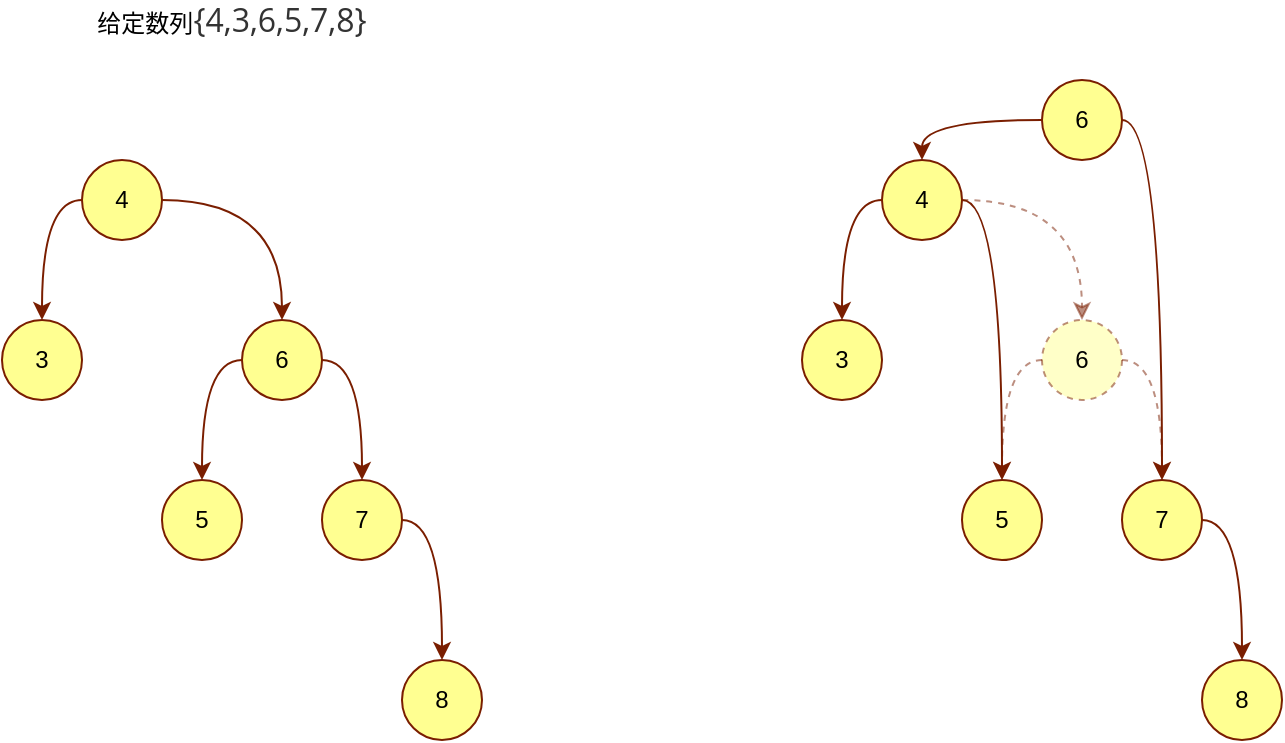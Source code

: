 <mxfile version="15.3.8" type="device" pages="3"><diagram id="P2EMpcazyTpAC0KITGIx" name="左旋转"><mxGraphModel dx="786" dy="572" grid="1" gridSize="10" guides="1" tooltips="1" connect="1" arrows="1" fold="1" page="1" pageScale="1" pageWidth="827" pageHeight="1169" math="0" shadow="0"><root><mxCell id="0"/><mxCell id="1" parent="0"/><mxCell id="p885lfP63ojSyyeVia1Q-1" value="给定数列&lt;span style=&quot;color: rgb(51 , 51 , 51) ; font-family: &amp;#34;open sans&amp;#34; , &amp;#34;clear sans&amp;#34; , &amp;#34;helvetica neue&amp;#34; , &amp;#34;helvetica&amp;#34; , &amp;#34;arial&amp;#34; , sans-serif ; font-size: 16px ; background-color: rgb(255 , 255 , 255)&quot;&gt;{4,3,6,5,7,8}&lt;/span&gt;" style="text;html=1;strokeColor=none;fillColor=none;align=center;verticalAlign=middle;whiteSpace=wrap;rounded=0;" vertex="1" parent="1"><mxGeometry x="120" y="40" width="150" height="20" as="geometry"/></mxCell><mxCell id="p885lfP63ojSyyeVia1Q-8" style="edgeStyle=orthogonalEdgeStyle;rounded=0;orthogonalLoop=1;jettySize=auto;html=1;exitX=0;exitY=0.5;exitDx=0;exitDy=0;curved=1;strokeColor=#7A1E00;" edge="1" parent="1" source="p885lfP63ojSyyeVia1Q-2" target="p885lfP63ojSyyeVia1Q-3"><mxGeometry relative="1" as="geometry"/></mxCell><mxCell id="p885lfP63ojSyyeVia1Q-9" style="edgeStyle=orthogonalEdgeStyle;curved=1;rounded=0;orthogonalLoop=1;jettySize=auto;html=1;exitX=1;exitY=0.5;exitDx=0;exitDy=0;entryX=0.5;entryY=0;entryDx=0;entryDy=0;strokeColor=#7A1E00;" edge="1" parent="1" source="p885lfP63ojSyyeVia1Q-2" target="p885lfP63ojSyyeVia1Q-4"><mxGeometry relative="1" as="geometry"/></mxCell><mxCell id="p885lfP63ojSyyeVia1Q-2" value="4" style="ellipse;whiteSpace=wrap;html=1;aspect=fixed;fillColor=#FFFF91;strokeColor=#7A1E00;" vertex="1" parent="1"><mxGeometry x="120" y="120" width="40" height="40" as="geometry"/></mxCell><mxCell id="p885lfP63ojSyyeVia1Q-3" value="3" style="ellipse;whiteSpace=wrap;html=1;aspect=fixed;fillColor=#FFFF91;strokeColor=#7A1E00;" vertex="1" parent="1"><mxGeometry x="80" y="200" width="40" height="40" as="geometry"/></mxCell><mxCell id="p885lfP63ojSyyeVia1Q-10" style="edgeStyle=orthogonalEdgeStyle;curved=1;rounded=0;orthogonalLoop=1;jettySize=auto;html=1;exitX=0;exitY=0.5;exitDx=0;exitDy=0;entryX=0.5;entryY=0;entryDx=0;entryDy=0;strokeColor=#7A1E00;" edge="1" parent="1" source="p885lfP63ojSyyeVia1Q-4" target="p885lfP63ojSyyeVia1Q-5"><mxGeometry relative="1" as="geometry"/></mxCell><mxCell id="p885lfP63ojSyyeVia1Q-11" style="edgeStyle=orthogonalEdgeStyle;curved=1;rounded=0;orthogonalLoop=1;jettySize=auto;html=1;exitX=1;exitY=0.5;exitDx=0;exitDy=0;entryX=0.5;entryY=0;entryDx=0;entryDy=0;strokeColor=#7A1E00;" edge="1" parent="1" source="p885lfP63ojSyyeVia1Q-4" target="p885lfP63ojSyyeVia1Q-6"><mxGeometry relative="1" as="geometry"/></mxCell><mxCell id="p885lfP63ojSyyeVia1Q-4" value="6" style="ellipse;whiteSpace=wrap;html=1;aspect=fixed;fillColor=#FFFF91;strokeColor=#7A1E00;" vertex="1" parent="1"><mxGeometry x="200" y="200" width="40" height="40" as="geometry"/></mxCell><mxCell id="p885lfP63ojSyyeVia1Q-5" value="5" style="ellipse;whiteSpace=wrap;html=1;aspect=fixed;fillColor=#FFFF91;strokeColor=#7A1E00;" vertex="1" parent="1"><mxGeometry x="160" y="280" width="40" height="40" as="geometry"/></mxCell><mxCell id="p885lfP63ojSyyeVia1Q-12" style="edgeStyle=orthogonalEdgeStyle;curved=1;rounded=0;orthogonalLoop=1;jettySize=auto;html=1;exitX=1;exitY=0.5;exitDx=0;exitDy=0;entryX=0.5;entryY=0;entryDx=0;entryDy=0;strokeColor=#7A1E00;" edge="1" parent="1" source="p885lfP63ojSyyeVia1Q-6" target="p885lfP63ojSyyeVia1Q-7"><mxGeometry relative="1" as="geometry"/></mxCell><mxCell id="p885lfP63ojSyyeVia1Q-6" value="7" style="ellipse;whiteSpace=wrap;html=1;aspect=fixed;fillColor=#FFFF91;strokeColor=#7A1E00;" vertex="1" parent="1"><mxGeometry x="240" y="280" width="40" height="40" as="geometry"/></mxCell><mxCell id="p885lfP63ojSyyeVia1Q-7" value="8" style="ellipse;whiteSpace=wrap;html=1;aspect=fixed;fillColor=#FFFF91;strokeColor=#7A1E00;" vertex="1" parent="1"><mxGeometry x="280" y="370" width="40" height="40" as="geometry"/></mxCell><mxCell id="p885lfP63ojSyyeVia1Q-13" style="edgeStyle=orthogonalEdgeStyle;rounded=0;orthogonalLoop=1;jettySize=auto;html=1;exitX=0;exitY=0.5;exitDx=0;exitDy=0;curved=1;strokeColor=#7A1E00;" edge="1" parent="1" source="p885lfP63ojSyyeVia1Q-15" target="p885lfP63ojSyyeVia1Q-16"><mxGeometry relative="1" as="geometry"/></mxCell><mxCell id="p885lfP63ojSyyeVia1Q-14" style="edgeStyle=orthogonalEdgeStyle;curved=1;rounded=0;orthogonalLoop=1;jettySize=auto;html=1;exitX=1;exitY=0.5;exitDx=0;exitDy=0;entryX=0.5;entryY=0;entryDx=0;entryDy=0;strokeColor=#7A1E00;dashed=1;opacity=50;" edge="1" parent="1" source="p885lfP63ojSyyeVia1Q-15" target="p885lfP63ojSyyeVia1Q-19"><mxGeometry relative="1" as="geometry"/></mxCell><mxCell id="p885lfP63ojSyyeVia1Q-27" style="edgeStyle=orthogonalEdgeStyle;curved=1;rounded=0;orthogonalLoop=1;jettySize=auto;html=1;exitX=1;exitY=0.5;exitDx=0;exitDy=0;entryX=0.5;entryY=0;entryDx=0;entryDy=0;strokeColor=#7A1E00;" edge="1" parent="1" source="p885lfP63ojSyyeVia1Q-15" target="p885lfP63ojSyyeVia1Q-20"><mxGeometry relative="1" as="geometry"/></mxCell><mxCell id="p885lfP63ojSyyeVia1Q-15" value="4" style="ellipse;whiteSpace=wrap;html=1;aspect=fixed;fillColor=#FFFF91;strokeColor=#7A1E00;" vertex="1" parent="1"><mxGeometry x="520" y="120" width="40" height="40" as="geometry"/></mxCell><mxCell id="p885lfP63ojSyyeVia1Q-16" value="3" style="ellipse;whiteSpace=wrap;html=1;aspect=fixed;fillColor=#FFFF91;strokeColor=#7A1E00;" vertex="1" parent="1"><mxGeometry x="480" y="200" width="40" height="40" as="geometry"/></mxCell><mxCell id="p885lfP63ojSyyeVia1Q-17" style="edgeStyle=orthogonalEdgeStyle;curved=1;rounded=0;orthogonalLoop=1;jettySize=auto;html=1;exitX=0;exitY=0.5;exitDx=0;exitDy=0;entryX=0.5;entryY=0;entryDx=0;entryDy=0;strokeColor=#7A1E00;dashed=1;opacity=50;" edge="1" parent="1" source="p885lfP63ojSyyeVia1Q-19" target="p885lfP63ojSyyeVia1Q-20"><mxGeometry relative="1" as="geometry"/></mxCell><mxCell id="p885lfP63ojSyyeVia1Q-18" style="edgeStyle=orthogonalEdgeStyle;curved=1;rounded=0;orthogonalLoop=1;jettySize=auto;html=1;exitX=1;exitY=0.5;exitDx=0;exitDy=0;entryX=0.5;entryY=0;entryDx=0;entryDy=0;strokeColor=#7A1E00;dashed=1;opacity=50;" edge="1" parent="1" source="p885lfP63ojSyyeVia1Q-19" target="p885lfP63ojSyyeVia1Q-22"><mxGeometry relative="1" as="geometry"/></mxCell><mxCell id="p885lfP63ojSyyeVia1Q-19" value="6" style="ellipse;whiteSpace=wrap;html=1;aspect=fixed;fillColor=#FFFF91;strokeColor=#7A1E00;dashed=1;opacity=50;" vertex="1" parent="1"><mxGeometry x="600" y="200" width="40" height="40" as="geometry"/></mxCell><mxCell id="p885lfP63ojSyyeVia1Q-20" value="5" style="ellipse;whiteSpace=wrap;html=1;aspect=fixed;fillColor=#FFFF91;strokeColor=#7A1E00;" vertex="1" parent="1"><mxGeometry x="560" y="280" width="40" height="40" as="geometry"/></mxCell><mxCell id="p885lfP63ojSyyeVia1Q-21" style="edgeStyle=orthogonalEdgeStyle;curved=1;rounded=0;orthogonalLoop=1;jettySize=auto;html=1;exitX=1;exitY=0.5;exitDx=0;exitDy=0;entryX=0.5;entryY=0;entryDx=0;entryDy=0;strokeColor=#7A1E00;" edge="1" parent="1" source="p885lfP63ojSyyeVia1Q-22" target="p885lfP63ojSyyeVia1Q-23"><mxGeometry relative="1" as="geometry"/></mxCell><mxCell id="p885lfP63ojSyyeVia1Q-22" value="7" style="ellipse;whiteSpace=wrap;html=1;aspect=fixed;fillColor=#FFFF91;strokeColor=#7A1E00;" vertex="1" parent="1"><mxGeometry x="640" y="280" width="40" height="40" as="geometry"/></mxCell><mxCell id="p885lfP63ojSyyeVia1Q-23" value="8" style="ellipse;whiteSpace=wrap;html=1;aspect=fixed;fillColor=#FFFF91;strokeColor=#7A1E00;" vertex="1" parent="1"><mxGeometry x="680" y="370" width="40" height="40" as="geometry"/></mxCell><mxCell id="p885lfP63ojSyyeVia1Q-25" style="edgeStyle=orthogonalEdgeStyle;curved=1;rounded=0;orthogonalLoop=1;jettySize=auto;html=1;exitX=0;exitY=0.5;exitDx=0;exitDy=0;entryX=0.5;entryY=0;entryDx=0;entryDy=0;strokeColor=#7A1E00;" edge="1" parent="1" source="p885lfP63ojSyyeVia1Q-24" target="p885lfP63ojSyyeVia1Q-15"><mxGeometry relative="1" as="geometry"/></mxCell><mxCell id="p885lfP63ojSyyeVia1Q-26" style="edgeStyle=orthogonalEdgeStyle;curved=1;rounded=0;orthogonalLoop=1;jettySize=auto;html=1;exitX=1;exitY=0.5;exitDx=0;exitDy=0;strokeColor=#7A1E00;" edge="1" parent="1" source="p885lfP63ojSyyeVia1Q-24" target="p885lfP63ojSyyeVia1Q-22"><mxGeometry relative="1" as="geometry"/></mxCell><mxCell id="p885lfP63ojSyyeVia1Q-24" value="6" style="ellipse;whiteSpace=wrap;html=1;aspect=fixed;fillColor=#FFFF91;strokeColor=#7A1E00;" vertex="1" parent="1"><mxGeometry x="600" y="80" width="40" height="40" as="geometry"/></mxCell></root></mxGraphModel></diagram><diagram id="DBO1qwL6nlEi8HtWynkC" name="右旋转"><mxGraphModel dx="786" dy="572" grid="1" gridSize="10" guides="1" tooltips="1" connect="1" arrows="1" fold="1" page="1" pageScale="1" pageWidth="827" pageHeight="1169" math="0" shadow="0"><root><mxCell id="_Xssc4M_DlKR3XtMSvUZ-0"/><mxCell id="_Xssc4M_DlKR3XtMSvUZ-1" parent="_Xssc4M_DlKR3XtMSvUZ-0"/><mxCell id="iiXuFTXxJwgU8epiWonZ-0" value="给定数列&lt;span style=&quot;color: rgb(51 , 51 , 51) ; font-family: &amp;#34;open sans&amp;#34; , &amp;#34;clear sans&amp;#34; , &amp;#34;helvetica neue&amp;#34; , &amp;#34;helvetica&amp;#34; , &amp;#34;arial&amp;#34; , sans-serif ; font-size: 16px ; background-color: rgb(255 , 255 , 255)&quot;&gt;{&lt;/span&gt;&lt;span style=&quot;color: rgb(51 , 51 , 51) ; font-family: &amp;#34;open sans&amp;#34; , &amp;#34;clear sans&amp;#34; , &amp;#34;helvetica neue&amp;#34; , &amp;#34;helvetica&amp;#34; , &amp;#34;arial&amp;#34; , sans-serif ; font-size: 16px ; background-color: rgb(255 , 255 , 255)&quot;&gt;10,12,8,9,7,6&lt;/span&gt;&lt;span style=&quot;color: rgb(51 , 51 , 51) ; font-family: &amp;#34;open sans&amp;#34; , &amp;#34;clear sans&amp;#34; , &amp;#34;helvetica neue&amp;#34; , &amp;#34;helvetica&amp;#34; , &amp;#34;arial&amp;#34; , sans-serif ; font-size: 16px ; background-color: rgb(255 , 255 , 255)&quot;&gt;}&lt;/span&gt;" style="text;html=1;strokeColor=none;fillColor=none;align=center;verticalAlign=middle;whiteSpace=wrap;rounded=0;" vertex="1" parent="_Xssc4M_DlKR3XtMSvUZ-1"><mxGeometry x="120" y="40" width="170" height="20" as="geometry"/></mxCell><mxCell id="eqrkOL3P2i_0zbdPj_CY-0" style="edgeStyle=orthogonalEdgeStyle;rounded=0;orthogonalLoop=1;jettySize=auto;html=1;exitX=0;exitY=0.5;exitDx=0;exitDy=0;curved=1;strokeColor=#7A1E00;" edge="1" parent="_Xssc4M_DlKR3XtMSvUZ-1" source="eqrkOL3P2i_0zbdPj_CY-2" target="eqrkOL3P2i_0zbdPj_CY-3"><mxGeometry relative="1" as="geometry"/></mxCell><mxCell id="eqrkOL3P2i_0zbdPj_CY-1" style="edgeStyle=orthogonalEdgeStyle;curved=1;rounded=0;orthogonalLoop=1;jettySize=auto;html=1;exitX=1;exitY=0.5;exitDx=0;exitDy=0;entryX=0.5;entryY=0;entryDx=0;entryDy=0;strokeColor=#7A1E00;" edge="1" parent="_Xssc4M_DlKR3XtMSvUZ-1" source="eqrkOL3P2i_0zbdPj_CY-2" target="eqrkOL3P2i_0zbdPj_CY-6"><mxGeometry relative="1" as="geometry"/></mxCell><mxCell id="eqrkOL3P2i_0zbdPj_CY-2" value="10" style="ellipse;whiteSpace=wrap;html=1;aspect=fixed;fillColor=#FFFF91;strokeColor=#7A1E00;" vertex="1" parent="_Xssc4M_DlKR3XtMSvUZ-1"><mxGeometry x="200" y="120" width="40" height="40" as="geometry"/></mxCell><mxCell id="eqrkOL3P2i_0zbdPj_CY-3" value="8" style="ellipse;whiteSpace=wrap;html=1;aspect=fixed;fillColor=#FFFF91;strokeColor=#7A1E00;" vertex="1" parent="_Xssc4M_DlKR3XtMSvUZ-1"><mxGeometry x="120" y="200" width="40" height="40" as="geometry"/></mxCell><mxCell id="eqrkOL3P2i_0zbdPj_CY-4" style="edgeStyle=orthogonalEdgeStyle;curved=1;rounded=0;orthogonalLoop=1;jettySize=auto;html=1;exitX=1;exitY=0.5;exitDx=0;exitDy=0;entryX=0.5;entryY=0;entryDx=0;entryDy=0;strokeColor=#7A1E00;" edge="1" parent="_Xssc4M_DlKR3XtMSvUZ-1" source="eqrkOL3P2i_0zbdPj_CY-3" target="eqrkOL3P2i_0zbdPj_CY-7"><mxGeometry relative="1" as="geometry"/></mxCell><mxCell id="eqrkOL3P2i_0zbdPj_CY-5" style="edgeStyle=orthogonalEdgeStyle;curved=1;rounded=0;orthogonalLoop=1;jettySize=auto;html=1;exitX=0;exitY=0.5;exitDx=0;exitDy=0;entryX=0.5;entryY=0;entryDx=0;entryDy=0;strokeColor=#7A1E00;" edge="1" parent="_Xssc4M_DlKR3XtMSvUZ-1" source="eqrkOL3P2i_0zbdPj_CY-3" target="eqrkOL3P2i_0zbdPj_CY-9"><mxGeometry relative="1" as="geometry"/></mxCell><mxCell id="eqrkOL3P2i_0zbdPj_CY-6" value="12" style="ellipse;whiteSpace=wrap;html=1;aspect=fixed;fillColor=#FFFF91;strokeColor=#7A1E00;" vertex="1" parent="_Xssc4M_DlKR3XtMSvUZ-1"><mxGeometry x="240" y="200" width="40" height="40" as="geometry"/></mxCell><mxCell id="eqrkOL3P2i_0zbdPj_CY-7" value="9" style="ellipse;whiteSpace=wrap;html=1;aspect=fixed;fillColor=#FFFF91;strokeColor=#7A1E00;" vertex="1" parent="_Xssc4M_DlKR3XtMSvUZ-1"><mxGeometry x="160" y="280" width="40" height="40" as="geometry"/></mxCell><mxCell id="eqrkOL3P2i_0zbdPj_CY-8" style="edgeStyle=orthogonalEdgeStyle;curved=1;rounded=0;orthogonalLoop=1;jettySize=auto;html=1;exitX=0;exitY=0.5;exitDx=0;exitDy=0;entryX=0.5;entryY=0;entryDx=0;entryDy=0;strokeColor=#7A1E00;" edge="1" parent="_Xssc4M_DlKR3XtMSvUZ-1" source="eqrkOL3P2i_0zbdPj_CY-9" target="eqrkOL3P2i_0zbdPj_CY-10"><mxGeometry relative="1" as="geometry"/></mxCell><mxCell id="eqrkOL3P2i_0zbdPj_CY-9" value="7" style="ellipse;whiteSpace=wrap;html=1;aspect=fixed;fillColor=#FFFF91;strokeColor=#7A1E00;" vertex="1" parent="_Xssc4M_DlKR3XtMSvUZ-1"><mxGeometry x="80" y="280" width="40" height="40" as="geometry"/></mxCell><mxCell id="eqrkOL3P2i_0zbdPj_CY-10" value="6" style="ellipse;whiteSpace=wrap;html=1;aspect=fixed;fillColor=#FFFF91;strokeColor=#7A1E00;" vertex="1" parent="_Xssc4M_DlKR3XtMSvUZ-1"><mxGeometry x="40" y="360" width="40" height="40" as="geometry"/></mxCell><mxCell id="eqrkOL3P2i_0zbdPj_CY-11" style="edgeStyle=orthogonalEdgeStyle;rounded=0;orthogonalLoop=1;jettySize=auto;html=1;exitX=0;exitY=0.5;exitDx=0;exitDy=0;curved=1;strokeColor=#7A1E00;dashed=1;opacity=50;" edge="1" parent="_Xssc4M_DlKR3XtMSvUZ-1" source="eqrkOL3P2i_0zbdPj_CY-13" target="eqrkOL3P2i_0zbdPj_CY-14"><mxGeometry relative="1" as="geometry"/></mxCell><mxCell id="eqrkOL3P2i_0zbdPj_CY-12" style="edgeStyle=orthogonalEdgeStyle;curved=1;rounded=0;orthogonalLoop=1;jettySize=auto;html=1;exitX=1;exitY=0.5;exitDx=0;exitDy=0;entryX=0.5;entryY=0;entryDx=0;entryDy=0;strokeColor=#7A1E00;" edge="1" parent="_Xssc4M_DlKR3XtMSvUZ-1" source="eqrkOL3P2i_0zbdPj_CY-13" target="eqrkOL3P2i_0zbdPj_CY-17"><mxGeometry relative="1" as="geometry"/></mxCell><mxCell id="a__vRBygnYFIAIDQuY54-2" style="edgeStyle=orthogonalEdgeStyle;curved=1;rounded=0;orthogonalLoop=1;jettySize=auto;html=1;exitX=0;exitY=0.5;exitDx=0;exitDy=0;strokeColor=#7A1E00;" edge="1" parent="_Xssc4M_DlKR3XtMSvUZ-1" source="eqrkOL3P2i_0zbdPj_CY-13" target="eqrkOL3P2i_0zbdPj_CY-18"><mxGeometry relative="1" as="geometry"/></mxCell><mxCell id="eqrkOL3P2i_0zbdPj_CY-13" value="10" style="ellipse;whiteSpace=wrap;html=1;aspect=fixed;fillColor=#FFFF91;strokeColor=#7A1E00;" vertex="1" parent="_Xssc4M_DlKR3XtMSvUZ-1"><mxGeometry x="600" y="200" width="40" height="40" as="geometry"/></mxCell><mxCell id="eqrkOL3P2i_0zbdPj_CY-14" value="8" style="ellipse;whiteSpace=wrap;html=1;aspect=fixed;fillColor=#FFFF91;strokeColor=#7A1E00;dashed=1;opacity=50;" vertex="1" parent="_Xssc4M_DlKR3XtMSvUZ-1"><mxGeometry x="520" y="280" width="40" height="40" as="geometry"/></mxCell><mxCell id="eqrkOL3P2i_0zbdPj_CY-15" style="edgeStyle=orthogonalEdgeStyle;curved=1;rounded=0;orthogonalLoop=1;jettySize=auto;html=1;exitX=1;exitY=0.5;exitDx=0;exitDy=0;entryX=0.5;entryY=0;entryDx=0;entryDy=0;strokeColor=#7A1E00;dashed=1;opacity=50;" edge="1" parent="_Xssc4M_DlKR3XtMSvUZ-1" source="eqrkOL3P2i_0zbdPj_CY-14" target="eqrkOL3P2i_0zbdPj_CY-18"><mxGeometry relative="1" as="geometry"/></mxCell><mxCell id="eqrkOL3P2i_0zbdPj_CY-16" style="edgeStyle=orthogonalEdgeStyle;curved=1;rounded=0;orthogonalLoop=1;jettySize=auto;html=1;exitX=0;exitY=0.5;exitDx=0;exitDy=0;entryX=0.5;entryY=0;entryDx=0;entryDy=0;strokeColor=#7A1E00;dashed=1;opacity=50;" edge="1" parent="_Xssc4M_DlKR3XtMSvUZ-1" source="eqrkOL3P2i_0zbdPj_CY-14" target="eqrkOL3P2i_0zbdPj_CY-20"><mxGeometry relative="1" as="geometry"/></mxCell><mxCell id="eqrkOL3P2i_0zbdPj_CY-17" value="12" style="ellipse;whiteSpace=wrap;html=1;aspect=fixed;fillColor=#FFFF91;strokeColor=#7A1E00;" vertex="1" parent="_Xssc4M_DlKR3XtMSvUZ-1"><mxGeometry x="640" y="280" width="40" height="40" as="geometry"/></mxCell><mxCell id="eqrkOL3P2i_0zbdPj_CY-18" value="9" style="ellipse;whiteSpace=wrap;html=1;aspect=fixed;fillColor=#FFFF91;strokeColor=#7A1E00;" vertex="1" parent="_Xssc4M_DlKR3XtMSvUZ-1"><mxGeometry x="560" y="360" width="40" height="40" as="geometry"/></mxCell><mxCell id="eqrkOL3P2i_0zbdPj_CY-19" style="edgeStyle=orthogonalEdgeStyle;curved=1;rounded=0;orthogonalLoop=1;jettySize=auto;html=1;exitX=0;exitY=0.5;exitDx=0;exitDy=0;entryX=0.5;entryY=0;entryDx=0;entryDy=0;strokeColor=#7A1E00;" edge="1" parent="_Xssc4M_DlKR3XtMSvUZ-1" source="eqrkOL3P2i_0zbdPj_CY-20" target="eqrkOL3P2i_0zbdPj_CY-21"><mxGeometry relative="1" as="geometry"/></mxCell><mxCell id="eqrkOL3P2i_0zbdPj_CY-20" value="7" style="ellipse;whiteSpace=wrap;html=1;aspect=fixed;fillColor=#FFFF91;strokeColor=#7A1E00;" vertex="1" parent="_Xssc4M_DlKR3XtMSvUZ-1"><mxGeometry x="480" y="360" width="40" height="40" as="geometry"/></mxCell><mxCell id="eqrkOL3P2i_0zbdPj_CY-21" value="6" style="ellipse;whiteSpace=wrap;html=1;aspect=fixed;fillColor=#FFFF91;strokeColor=#7A1E00;" vertex="1" parent="_Xssc4M_DlKR3XtMSvUZ-1"><mxGeometry x="440" y="440" width="40" height="40" as="geometry"/></mxCell><mxCell id="a__vRBygnYFIAIDQuY54-0" style="edgeStyle=orthogonalEdgeStyle;curved=1;rounded=0;orthogonalLoop=1;jettySize=auto;html=1;exitX=0;exitY=0.5;exitDx=0;exitDy=0;entryX=0.5;entryY=0;entryDx=0;entryDy=0;strokeColor=#7A1E00;" edge="1" parent="_Xssc4M_DlKR3XtMSvUZ-1" source="eqrkOL3P2i_0zbdPj_CY-22" target="eqrkOL3P2i_0zbdPj_CY-20"><mxGeometry relative="1" as="geometry"/></mxCell><mxCell id="a__vRBygnYFIAIDQuY54-1" style="edgeStyle=orthogonalEdgeStyle;curved=1;rounded=0;orthogonalLoop=1;jettySize=auto;html=1;exitX=1;exitY=0.5;exitDx=0;exitDy=0;strokeColor=#7A1E00;" edge="1" parent="_Xssc4M_DlKR3XtMSvUZ-1" source="eqrkOL3P2i_0zbdPj_CY-22" target="eqrkOL3P2i_0zbdPj_CY-13"><mxGeometry relative="1" as="geometry"/></mxCell><mxCell id="eqrkOL3P2i_0zbdPj_CY-22" value="8" style="ellipse;whiteSpace=wrap;html=1;aspect=fixed;fillColor=#FFFF91;strokeColor=#7A1E00;" vertex="1" parent="_Xssc4M_DlKR3XtMSvUZ-1"><mxGeometry x="520" y="120" width="40" height="40" as="geometry"/></mxCell></root></mxGraphModel></diagram><diagram id="hnnbWBRiMDcKlWsRzoHR" name="双旋转"><mxGraphModel dx="1048" dy="808" grid="0" gridSize="10" guides="1" tooltips="1" connect="1" arrows="1" fold="1" page="1" pageScale="1" pageWidth="827" pageHeight="1169" math="0" shadow="0"><root><mxCell id="C34tbKZHDjEoyjolFxim-0"/><mxCell id="C34tbKZHDjEoyjolFxim-1" parent="C34tbKZHDjEoyjolFxim-0"/><mxCell id="U2RZWrDeIFFx12DMgCk4-0" value="给定数列&lt;span style=&quot;color: rgb(51 , 51 , 51) ; font-family: &amp;#34;open sans&amp;#34; , &amp;#34;clear sans&amp;#34; , &amp;#34;helvetica neue&amp;#34; , &amp;#34;helvetica&amp;#34; , &amp;#34;arial&amp;#34; , sans-serif ; font-size: 16px ; background-color: rgb(255 , 255 , 255)&quot;&gt;{&lt;/span&gt;&lt;span style=&quot;color: rgb(51 , 51 , 51) ; font-family: &amp;#34;open sans&amp;#34; , &amp;#34;clear sans&amp;#34; , &amp;#34;helvetica neue&amp;#34; , &amp;#34;helvetica&amp;#34; , &amp;#34;arial&amp;#34; , sans-serif ; font-size: 16px ; background-color: rgb(255 , 255 , 255)&quot;&gt;10,11,7,6,8,9&lt;/span&gt;&lt;span style=&quot;color: rgb(51 , 51 , 51) ; font-family: &amp;#34;open sans&amp;#34; , &amp;#34;clear sans&amp;#34; , &amp;#34;helvetica neue&amp;#34; , &amp;#34;helvetica&amp;#34; , &amp;#34;arial&amp;#34; , sans-serif ; font-size: 16px ; background-color: rgb(255 , 255 , 255)&quot;&gt;}&lt;/span&gt;" style="text;html=1;strokeColor=none;fillColor=none;align=center;verticalAlign=middle;whiteSpace=wrap;rounded=0;" vertex="1" parent="C34tbKZHDjEoyjolFxim-1"><mxGeometry x="120" y="40" width="170" height="20" as="geometry"/></mxCell><mxCell id="3mfimpUPdsNFm13qQ6wq-0" style="edgeStyle=orthogonalEdgeStyle;rounded=0;orthogonalLoop=1;jettySize=auto;html=1;exitX=0;exitY=0.5;exitDx=0;exitDy=0;curved=1;strokeColor=#7A1E00;" edge="1" parent="C34tbKZHDjEoyjolFxim-1" source="3mfimpUPdsNFm13qQ6wq-2" target="3mfimpUPdsNFm13qQ6wq-3"><mxGeometry relative="1" as="geometry"/></mxCell><mxCell id="3mfimpUPdsNFm13qQ6wq-1" style="edgeStyle=orthogonalEdgeStyle;curved=1;rounded=0;orthogonalLoop=1;jettySize=auto;html=1;exitX=1;exitY=0.5;exitDx=0;exitDy=0;entryX=0.5;entryY=0;entryDx=0;entryDy=0;strokeColor=#7A1E00;" edge="1" parent="C34tbKZHDjEoyjolFxim-1" source="3mfimpUPdsNFm13qQ6wq-2" target="3mfimpUPdsNFm13qQ6wq-6"><mxGeometry relative="1" as="geometry"/></mxCell><mxCell id="3mfimpUPdsNFm13qQ6wq-2" value="10" style="ellipse;whiteSpace=wrap;html=1;aspect=fixed;fillColor=#FFFF91;strokeColor=#7A1E00;" vertex="1" parent="C34tbKZHDjEoyjolFxim-1"><mxGeometry x="200" y="120" width="40" height="40" as="geometry"/></mxCell><mxCell id="3mfimpUPdsNFm13qQ6wq-12" style="edgeStyle=orthogonalEdgeStyle;curved=1;rounded=0;orthogonalLoop=1;jettySize=auto;html=1;exitX=0;exitY=0.5;exitDx=0;exitDy=0;entryX=0.5;entryY=0;entryDx=0;entryDy=0;strokeColor=#7A1E00;" edge="1" parent="C34tbKZHDjEoyjolFxim-1" source="3mfimpUPdsNFm13qQ6wq-3" target="3mfimpUPdsNFm13qQ6wq-11"><mxGeometry relative="1" as="geometry"/></mxCell><mxCell id="3mfimpUPdsNFm13qQ6wq-14" style="edgeStyle=orthogonalEdgeStyle;curved=1;rounded=0;orthogonalLoop=1;jettySize=auto;html=1;exitX=1;exitY=0.5;exitDx=0;exitDy=0;entryX=0.5;entryY=0;entryDx=0;entryDy=0;strokeColor=#7A1E00;" edge="1" parent="C34tbKZHDjEoyjolFxim-1" source="3mfimpUPdsNFm13qQ6wq-3" target="3mfimpUPdsNFm13qQ6wq-13"><mxGeometry relative="1" as="geometry"/></mxCell><mxCell id="3mfimpUPdsNFm13qQ6wq-3" value="7" style="ellipse;whiteSpace=wrap;html=1;aspect=fixed;fillColor=#FFFF91;strokeColor=#7A1E00;" vertex="1" parent="C34tbKZHDjEoyjolFxim-1"><mxGeometry x="120" y="200" width="40" height="40" as="geometry"/></mxCell><mxCell id="3mfimpUPdsNFm13qQ6wq-6" value="11" style="ellipse;whiteSpace=wrap;html=1;aspect=fixed;fillColor=#FFFF91;strokeColor=#7A1E00;" vertex="1" parent="C34tbKZHDjEoyjolFxim-1"><mxGeometry x="240" y="200" width="40" height="40" as="geometry"/></mxCell><mxCell id="3mfimpUPdsNFm13qQ6wq-11" value="6" style="ellipse;whiteSpace=wrap;html=1;aspect=fixed;fillColor=#FFFF91;strokeColor=#7A1E00;" vertex="1" parent="C34tbKZHDjEoyjolFxim-1"><mxGeometry x="80" y="280" width="40" height="40" as="geometry"/></mxCell><mxCell id="3mfimpUPdsNFm13qQ6wq-16" style="edgeStyle=orthogonalEdgeStyle;curved=1;rounded=0;orthogonalLoop=1;jettySize=auto;html=1;exitX=1;exitY=0.5;exitDx=0;exitDy=0;entryX=0.5;entryY=0;entryDx=0;entryDy=0;strokeColor=#7A1E00;" edge="1" parent="C34tbKZHDjEoyjolFxim-1" source="3mfimpUPdsNFm13qQ6wq-13" target="3mfimpUPdsNFm13qQ6wq-15"><mxGeometry relative="1" as="geometry"/></mxCell><mxCell id="3mfimpUPdsNFm13qQ6wq-13" value="8" style="ellipse;whiteSpace=wrap;html=1;aspect=fixed;fillColor=#FFFF91;strokeColor=#7A1E00;" vertex="1" parent="C34tbKZHDjEoyjolFxim-1"><mxGeometry x="160" y="280" width="40" height="40" as="geometry"/></mxCell><mxCell id="3mfimpUPdsNFm13qQ6wq-15" value="9" style="ellipse;whiteSpace=wrap;html=1;aspect=fixed;fillColor=#FFFF91;strokeColor=#7A1E00;" vertex="1" parent="C34tbKZHDjEoyjolFxim-1"><mxGeometry x="200" y="360" width="40" height="40" as="geometry"/></mxCell><mxCell id="3mfimpUPdsNFm13qQ6wq-17" style="edgeStyle=orthogonalEdgeStyle;rounded=0;orthogonalLoop=1;jettySize=auto;html=1;exitX=0;exitY=0.5;exitDx=0;exitDy=0;curved=1;strokeColor=#7A1E00;dashed=1;opacity=50;" edge="1" parent="C34tbKZHDjEoyjolFxim-1" source="3mfimpUPdsNFm13qQ6wq-19" target="3mfimpUPdsNFm13qQ6wq-22"><mxGeometry relative="1" as="geometry"/></mxCell><mxCell id="3mfimpUPdsNFm13qQ6wq-18" style="edgeStyle=orthogonalEdgeStyle;curved=1;rounded=0;orthogonalLoop=1;jettySize=auto;html=1;exitX=1;exitY=0.5;exitDx=0;exitDy=0;entryX=0.5;entryY=0;entryDx=0;entryDy=0;strokeColor=#7A1E00;" edge="1" parent="C34tbKZHDjEoyjolFxim-1" source="3mfimpUPdsNFm13qQ6wq-19" target="3mfimpUPdsNFm13qQ6wq-23"><mxGeometry relative="1" as="geometry"/></mxCell><mxCell id="3mfimpUPdsNFm13qQ6wq-31" style="edgeStyle=orthogonalEdgeStyle;curved=1;rounded=0;orthogonalLoop=1;jettySize=auto;html=1;exitX=0;exitY=0.5;exitDx=0;exitDy=0;entryX=0.5;entryY=0;entryDx=0;entryDy=0;strokeColor=#7A1E00;" edge="1" parent="C34tbKZHDjEoyjolFxim-1" source="3mfimpUPdsNFm13qQ6wq-19" target="3mfimpUPdsNFm13qQ6wq-26"><mxGeometry relative="1" as="geometry"/></mxCell><mxCell id="3mfimpUPdsNFm13qQ6wq-19" value="10" style="ellipse;whiteSpace=wrap;html=1;aspect=fixed;fillColor=#FFFF91;strokeColor=#7A1E00;" vertex="1" parent="C34tbKZHDjEoyjolFxim-1"><mxGeometry x="560" y="160" width="40" height="40" as="geometry"/></mxCell><mxCell id="3mfimpUPdsNFm13qQ6wq-20" style="edgeStyle=orthogonalEdgeStyle;curved=1;rounded=0;orthogonalLoop=1;jettySize=auto;html=1;exitX=0;exitY=0.5;exitDx=0;exitDy=0;entryX=0.5;entryY=0;entryDx=0;entryDy=0;strokeColor=#7A1E00;dashed=1;opacity=50;" edge="1" parent="C34tbKZHDjEoyjolFxim-1" source="3mfimpUPdsNFm13qQ6wq-22" target="3mfimpUPdsNFm13qQ6wq-24"><mxGeometry relative="1" as="geometry"/></mxCell><mxCell id="3mfimpUPdsNFm13qQ6wq-21" style="edgeStyle=orthogonalEdgeStyle;curved=1;rounded=0;orthogonalLoop=1;jettySize=auto;html=1;exitX=1;exitY=0.5;exitDx=0;exitDy=0;entryX=0.5;entryY=0;entryDx=0;entryDy=0;strokeColor=#7A1E00;dashed=1;opacity=50;" edge="1" parent="C34tbKZHDjEoyjolFxim-1" source="3mfimpUPdsNFm13qQ6wq-22" target="3mfimpUPdsNFm13qQ6wq-26"><mxGeometry relative="1" as="geometry"/></mxCell><mxCell id="3mfimpUPdsNFm13qQ6wq-22" value="7" style="ellipse;whiteSpace=wrap;html=1;aspect=fixed;fillColor=#FFFF91;strokeColor=#7A1E00;dashed=1;opacity=50;" vertex="1" parent="C34tbKZHDjEoyjolFxim-1"><mxGeometry x="480" y="240" width="40" height="40" as="geometry"/></mxCell><mxCell id="3mfimpUPdsNFm13qQ6wq-23" value="11" style="ellipse;whiteSpace=wrap;html=1;aspect=fixed;fillColor=#FFFF91;strokeColor=#7A1E00;" vertex="1" parent="C34tbKZHDjEoyjolFxim-1"><mxGeometry x="600" y="240" width="40" height="40" as="geometry"/></mxCell><mxCell id="3mfimpUPdsNFm13qQ6wq-24" value="6" style="ellipse;whiteSpace=wrap;html=1;aspect=fixed;fillColor=#FFFF91;strokeColor=#7A1E00;" vertex="1" parent="C34tbKZHDjEoyjolFxim-1"><mxGeometry x="440" y="320" width="40" height="40" as="geometry"/></mxCell><mxCell id="3mfimpUPdsNFm13qQ6wq-25" style="edgeStyle=orthogonalEdgeStyle;curved=1;rounded=0;orthogonalLoop=1;jettySize=auto;html=1;exitX=1;exitY=0.5;exitDx=0;exitDy=0;entryX=0.5;entryY=0;entryDx=0;entryDy=0;strokeColor=#7A1E00;" edge="1" parent="C34tbKZHDjEoyjolFxim-1" source="3mfimpUPdsNFm13qQ6wq-26" target="3mfimpUPdsNFm13qQ6wq-27"><mxGeometry relative="1" as="geometry"/></mxCell><mxCell id="3mfimpUPdsNFm13qQ6wq-26" value="8" style="ellipse;whiteSpace=wrap;html=1;aspect=fixed;fillColor=#FFFF91;strokeColor=#7A1E00;" vertex="1" parent="C34tbKZHDjEoyjolFxim-1"><mxGeometry x="520" y="320" width="40" height="40" as="geometry"/></mxCell><mxCell id="3mfimpUPdsNFm13qQ6wq-27" value="9" style="ellipse;whiteSpace=wrap;html=1;aspect=fixed;fillColor=#FFFF91;strokeColor=#7A1E00;" vertex="1" parent="C34tbKZHDjEoyjolFxim-1"><mxGeometry x="560" y="400" width="40" height="40" as="geometry"/></mxCell><mxCell id="3mfimpUPdsNFm13qQ6wq-29" style="edgeStyle=orthogonalEdgeStyle;curved=1;rounded=0;orthogonalLoop=1;jettySize=auto;html=1;exitX=0;exitY=0.5;exitDx=0;exitDy=0;entryX=0.5;entryY=0;entryDx=0;entryDy=0;strokeColor=#7A1E00;" edge="1" parent="C34tbKZHDjEoyjolFxim-1" source="3mfimpUPdsNFm13qQ6wq-28" target="3mfimpUPdsNFm13qQ6wq-24"><mxGeometry relative="1" as="geometry"/></mxCell><mxCell id="3mfimpUPdsNFm13qQ6wq-30" style="edgeStyle=orthogonalEdgeStyle;curved=1;rounded=0;orthogonalLoop=1;jettySize=auto;html=1;exitX=1;exitY=0.5;exitDx=0;exitDy=0;entryX=0.5;entryY=0;entryDx=0;entryDy=0;strokeColor=#7A1E00;" edge="1" parent="C34tbKZHDjEoyjolFxim-1" source="3mfimpUPdsNFm13qQ6wq-28" target="3mfimpUPdsNFm13qQ6wq-19"><mxGeometry relative="1" as="geometry"/></mxCell><mxCell id="3mfimpUPdsNFm13qQ6wq-28" value="7" style="ellipse;whiteSpace=wrap;html=1;aspect=fixed;fillColor=#FFFF91;strokeColor=#7A1E00;" vertex="1" parent="C34tbKZHDjEoyjolFxim-1"><mxGeometry x="480" y="120" width="40" height="40" as="geometry"/></mxCell><mxCell id="3mfimpUPdsNFm13qQ6wq-32" style="edgeStyle=orthogonalEdgeStyle;rounded=0;orthogonalLoop=1;jettySize=auto;html=1;exitX=0;exitY=0.5;exitDx=0;exitDy=0;curved=1;strokeColor=#7A1E00;dashed=1;opacity=50;" edge="1" parent="C34tbKZHDjEoyjolFxim-1" source="3mfimpUPdsNFm13qQ6wq-34" target="3mfimpUPdsNFm13qQ6wq-37"><mxGeometry relative="1" as="geometry"/></mxCell><mxCell id="3mfimpUPdsNFm13qQ6wq-33" style="edgeStyle=orthogonalEdgeStyle;curved=1;rounded=0;orthogonalLoop=1;jettySize=auto;html=1;exitX=1;exitY=0.5;exitDx=0;exitDy=0;entryX=0.5;entryY=0;entryDx=0;entryDy=0;strokeColor=#7A1E00;" edge="1" parent="C34tbKZHDjEoyjolFxim-1" source="3mfimpUPdsNFm13qQ6wq-34" target="3mfimpUPdsNFm13qQ6wq-38"><mxGeometry relative="1" as="geometry"/></mxCell><mxCell id="3mfimpUPdsNFm13qQ6wq-46" style="edgeStyle=orthogonalEdgeStyle;curved=1;rounded=0;orthogonalLoop=1;jettySize=auto;html=1;exitX=0;exitY=0.5;exitDx=0;exitDy=0;strokeColor=#7A1E00;" edge="1" parent="C34tbKZHDjEoyjolFxim-1" source="3mfimpUPdsNFm13qQ6wq-34" target="3mfimpUPdsNFm13qQ6wq-43"><mxGeometry relative="1" as="geometry"/></mxCell><mxCell id="3mfimpUPdsNFm13qQ6wq-34" value="10" style="ellipse;whiteSpace=wrap;html=1;aspect=fixed;fillColor=#FFFF91;strokeColor=#7A1E00;" vertex="1" parent="C34tbKZHDjEoyjolFxim-1"><mxGeometry x="160" y="480" width="40" height="40" as="geometry"/></mxCell><mxCell id="3mfimpUPdsNFm13qQ6wq-35" style="edgeStyle=orthogonalEdgeStyle;curved=1;rounded=0;orthogonalLoop=1;jettySize=auto;html=1;exitX=0;exitY=0.5;exitDx=0;exitDy=0;entryX=0.5;entryY=0;entryDx=0;entryDy=0;strokeColor=#7A1E00;" edge="1" parent="C34tbKZHDjEoyjolFxim-1" source="3mfimpUPdsNFm13qQ6wq-37" target="3mfimpUPdsNFm13qQ6wq-39"><mxGeometry relative="1" as="geometry"/></mxCell><mxCell id="3mfimpUPdsNFm13qQ6wq-36" style="edgeStyle=orthogonalEdgeStyle;curved=1;rounded=0;orthogonalLoop=1;jettySize=auto;html=1;exitX=1;exitY=0.5;exitDx=0;exitDy=0;entryX=0.5;entryY=0;entryDx=0;entryDy=0;strokeColor=#7A1E00;dashed=1;opacity=50;" edge="1" parent="C34tbKZHDjEoyjolFxim-1" source="3mfimpUPdsNFm13qQ6wq-37" target="3mfimpUPdsNFm13qQ6wq-41"><mxGeometry relative="1" as="geometry"/></mxCell><mxCell id="3mfimpUPdsNFm13qQ6wq-37" value="7" style="ellipse;whiteSpace=wrap;html=1;aspect=fixed;fillColor=#FFFF91;strokeColor=#7A1E00;" vertex="1" parent="C34tbKZHDjEoyjolFxim-1"><mxGeometry x="80" y="600" width="40" height="40" as="geometry"/></mxCell><mxCell id="3mfimpUPdsNFm13qQ6wq-38" value="11" style="ellipse;whiteSpace=wrap;html=1;aspect=fixed;fillColor=#FFFF91;strokeColor=#7A1E00;" vertex="1" parent="C34tbKZHDjEoyjolFxim-1"><mxGeometry x="240" y="560" width="40" height="40" as="geometry"/></mxCell><mxCell id="3mfimpUPdsNFm13qQ6wq-39" value="6" style="ellipse;whiteSpace=wrap;html=1;aspect=fixed;fillColor=#FFFF91;strokeColor=#7A1E00;" vertex="1" parent="C34tbKZHDjEoyjolFxim-1"><mxGeometry x="40" y="680" width="40" height="40" as="geometry"/></mxCell><mxCell id="3mfimpUPdsNFm13qQ6wq-40" style="edgeStyle=orthogonalEdgeStyle;curved=1;rounded=0;orthogonalLoop=1;jettySize=auto;html=1;exitX=1;exitY=0.5;exitDx=0;exitDy=0;entryX=0.5;entryY=0;entryDx=0;entryDy=0;strokeColor=#7A1E00;dashed=1;opacity=50;" edge="1" parent="C34tbKZHDjEoyjolFxim-1" source="3mfimpUPdsNFm13qQ6wq-41" target="3mfimpUPdsNFm13qQ6wq-42"><mxGeometry relative="1" as="geometry"/></mxCell><mxCell id="3mfimpUPdsNFm13qQ6wq-41" value="8" style="ellipse;whiteSpace=wrap;html=1;aspect=fixed;fillColor=#FFFF91;strokeColor=#7A1E00;dashed=1;opacity=50;" vertex="1" parent="C34tbKZHDjEoyjolFxim-1"><mxGeometry x="120" y="680" width="40" height="40" as="geometry"/></mxCell><mxCell id="3mfimpUPdsNFm13qQ6wq-42" value="9" style="ellipse;whiteSpace=wrap;html=1;aspect=fixed;fillColor=#FFFF91;strokeColor=#7A1E00;" vertex="1" parent="C34tbKZHDjEoyjolFxim-1"><mxGeometry x="160" y="760" width="40" height="40" as="geometry"/></mxCell><mxCell id="3mfimpUPdsNFm13qQ6wq-44" style="edgeStyle=orthogonalEdgeStyle;curved=1;rounded=0;orthogonalLoop=1;jettySize=auto;html=1;exitX=0;exitY=0.5;exitDx=0;exitDy=0;entryX=0.5;entryY=0;entryDx=0;entryDy=0;strokeColor=#7A1E00;" edge="1" parent="C34tbKZHDjEoyjolFxim-1" source="3mfimpUPdsNFm13qQ6wq-43" target="3mfimpUPdsNFm13qQ6wq-37"><mxGeometry relative="1" as="geometry"/></mxCell><mxCell id="3mfimpUPdsNFm13qQ6wq-45" style="edgeStyle=orthogonalEdgeStyle;curved=1;rounded=0;orthogonalLoop=1;jettySize=auto;html=1;exitX=1;exitY=0.5;exitDx=0;exitDy=0;strokeColor=#7A1E00;" edge="1" parent="C34tbKZHDjEoyjolFxim-1" source="3mfimpUPdsNFm13qQ6wq-43"><mxGeometry relative="1" as="geometry"><mxPoint x="180" y="760" as="targetPoint"/></mxGeometry></mxCell><mxCell id="3mfimpUPdsNFm13qQ6wq-43" value="8" style="ellipse;whiteSpace=wrap;html=1;aspect=fixed;fillColor=#FFFF91;strokeColor=#7A1E00;" vertex="1" parent="C34tbKZHDjEoyjolFxim-1"><mxGeometry x="120" y="560" width="40" height="40" as="geometry"/></mxCell><mxCell id="3mfimpUPdsNFm13qQ6wq-48" style="edgeStyle=orthogonalEdgeStyle;curved=1;rounded=0;orthogonalLoop=1;jettySize=auto;html=1;exitX=1;exitY=0.5;exitDx=0;exitDy=0;entryX=0.5;entryY=0;entryDx=0;entryDy=0;strokeColor=#7A1E00;" edge="1" parent="C34tbKZHDjEoyjolFxim-1" source="3mfimpUPdsNFm13qQ6wq-50" target="3mfimpUPdsNFm13qQ6wq-54"><mxGeometry relative="1" as="geometry"/></mxCell><mxCell id="3mfimpUPdsNFm13qQ6wq-49" style="edgeStyle=orthogonalEdgeStyle;curved=1;rounded=0;orthogonalLoop=1;jettySize=auto;html=1;exitX=0;exitY=0.5;exitDx=0;exitDy=0;strokeColor=#7A1E00;dashed=1;opacity=50;" edge="1" parent="C34tbKZHDjEoyjolFxim-1" source="3mfimpUPdsNFm13qQ6wq-50" target="3mfimpUPdsNFm13qQ6wq-61"><mxGeometry relative="1" as="geometry"/></mxCell><mxCell id="3mfimpUPdsNFm13qQ6wq-65" style="edgeStyle=orthogonalEdgeStyle;curved=1;rounded=0;orthogonalLoop=1;jettySize=auto;html=1;exitX=0;exitY=0.5;exitDx=0;exitDy=0;strokeColor=#7A1E00;" edge="1" parent="C34tbKZHDjEoyjolFxim-1" source="3mfimpUPdsNFm13qQ6wq-50"><mxGeometry relative="1" as="geometry"><mxPoint x="540" y="800" as="targetPoint"/></mxGeometry></mxCell><mxCell id="3mfimpUPdsNFm13qQ6wq-50" value="10" style="ellipse;whiteSpace=wrap;html=1;aspect=fixed;fillColor=#FFFF91;strokeColor=#7A1E00;" vertex="1" parent="C34tbKZHDjEoyjolFxim-1"><mxGeometry x="560" y="520" width="40" height="40" as="geometry"/></mxCell><mxCell id="3mfimpUPdsNFm13qQ6wq-51" style="edgeStyle=orthogonalEdgeStyle;curved=1;rounded=0;orthogonalLoop=1;jettySize=auto;html=1;exitX=0;exitY=0.5;exitDx=0;exitDy=0;entryX=0.5;entryY=0;entryDx=0;entryDy=0;strokeColor=#7A1E00;" edge="1" parent="C34tbKZHDjEoyjolFxim-1" source="3mfimpUPdsNFm13qQ6wq-53" target="3mfimpUPdsNFm13qQ6wq-55"><mxGeometry relative="1" as="geometry"/></mxCell><mxCell id="3mfimpUPdsNFm13qQ6wq-53" value="7" style="ellipse;whiteSpace=wrap;html=1;aspect=fixed;fillColor=#FFFF91;strokeColor=#7A1E00;" vertex="1" parent="C34tbKZHDjEoyjolFxim-1"><mxGeometry x="440" y="640" width="40" height="40" as="geometry"/></mxCell><mxCell id="3mfimpUPdsNFm13qQ6wq-54" value="11" style="ellipse;whiteSpace=wrap;html=1;aspect=fixed;fillColor=#FFFF91;strokeColor=#7A1E00;" vertex="1" parent="C34tbKZHDjEoyjolFxim-1"><mxGeometry x="640" y="600" width="40" height="40" as="geometry"/></mxCell><mxCell id="3mfimpUPdsNFm13qQ6wq-55" value="6" style="ellipse;whiteSpace=wrap;html=1;aspect=fixed;fillColor=#FFFF91;strokeColor=#7A1E00;" vertex="1" parent="C34tbKZHDjEoyjolFxim-1"><mxGeometry x="400" y="720" width="40" height="40" as="geometry"/></mxCell><mxCell id="3mfimpUPdsNFm13qQ6wq-58" value="9" style="ellipse;whiteSpace=wrap;html=1;aspect=fixed;fillColor=#FFFF91;strokeColor=#7A1E00;" vertex="1" parent="C34tbKZHDjEoyjolFxim-1"><mxGeometry x="520" y="800" width="40" height="40" as="geometry"/></mxCell><mxCell id="3mfimpUPdsNFm13qQ6wq-59" style="edgeStyle=orthogonalEdgeStyle;curved=1;rounded=0;orthogonalLoop=1;jettySize=auto;html=1;exitX=0;exitY=0.5;exitDx=0;exitDy=0;entryX=0.5;entryY=0;entryDx=0;entryDy=0;strokeColor=#7A1E00;dashed=1;opacity=50;" edge="1" parent="C34tbKZHDjEoyjolFxim-1" source="3mfimpUPdsNFm13qQ6wq-61" target="3mfimpUPdsNFm13qQ6wq-53"><mxGeometry relative="1" as="geometry"/></mxCell><mxCell id="3mfimpUPdsNFm13qQ6wq-60" style="edgeStyle=orthogonalEdgeStyle;curved=1;rounded=0;orthogonalLoop=1;jettySize=auto;html=1;exitX=1;exitY=0.5;exitDx=0;exitDy=0;strokeColor=#7A1E00;dashed=1;opacity=50;" edge="1" parent="C34tbKZHDjEoyjolFxim-1" source="3mfimpUPdsNFm13qQ6wq-61"><mxGeometry relative="1" as="geometry"><mxPoint x="540" y="800" as="targetPoint"/></mxGeometry></mxCell><mxCell id="3mfimpUPdsNFm13qQ6wq-61" value="8" style="ellipse;whiteSpace=wrap;html=1;aspect=fixed;fillColor=#FFFF91;strokeColor=#7A1E00;dashed=1;opacity=50;" vertex="1" parent="C34tbKZHDjEoyjolFxim-1"><mxGeometry x="480" y="600" width="40" height="40" as="geometry"/></mxCell><mxCell id="3mfimpUPdsNFm13qQ6wq-63" style="edgeStyle=orthogonalEdgeStyle;curved=1;rounded=0;orthogonalLoop=1;jettySize=auto;html=1;exitX=0;exitY=0.5;exitDx=0;exitDy=0;strokeColor=#7A1E00;" edge="1" parent="C34tbKZHDjEoyjolFxim-1" source="3mfimpUPdsNFm13qQ6wq-62"><mxGeometry relative="1" as="geometry"><mxPoint x="460" y="640" as="targetPoint"/></mxGeometry></mxCell><mxCell id="3mfimpUPdsNFm13qQ6wq-64" style="edgeStyle=orthogonalEdgeStyle;curved=1;rounded=0;orthogonalLoop=1;jettySize=auto;html=1;exitX=1;exitY=0.5;exitDx=0;exitDy=0;entryX=0.5;entryY=0;entryDx=0;entryDy=0;strokeColor=#7A1E00;" edge="1" parent="C34tbKZHDjEoyjolFxim-1" source="3mfimpUPdsNFm13qQ6wq-62" target="3mfimpUPdsNFm13qQ6wq-50"><mxGeometry relative="1" as="geometry"/></mxCell><mxCell id="3mfimpUPdsNFm13qQ6wq-62" value="8" style="ellipse;whiteSpace=wrap;html=1;aspect=fixed;fillColor=#FFFF91;strokeColor=#7A1E00;" vertex="1" parent="C34tbKZHDjEoyjolFxim-1"><mxGeometry x="480" y="480" width="40" height="40" as="geometry"/></mxCell></root></mxGraphModel></diagram></mxfile>